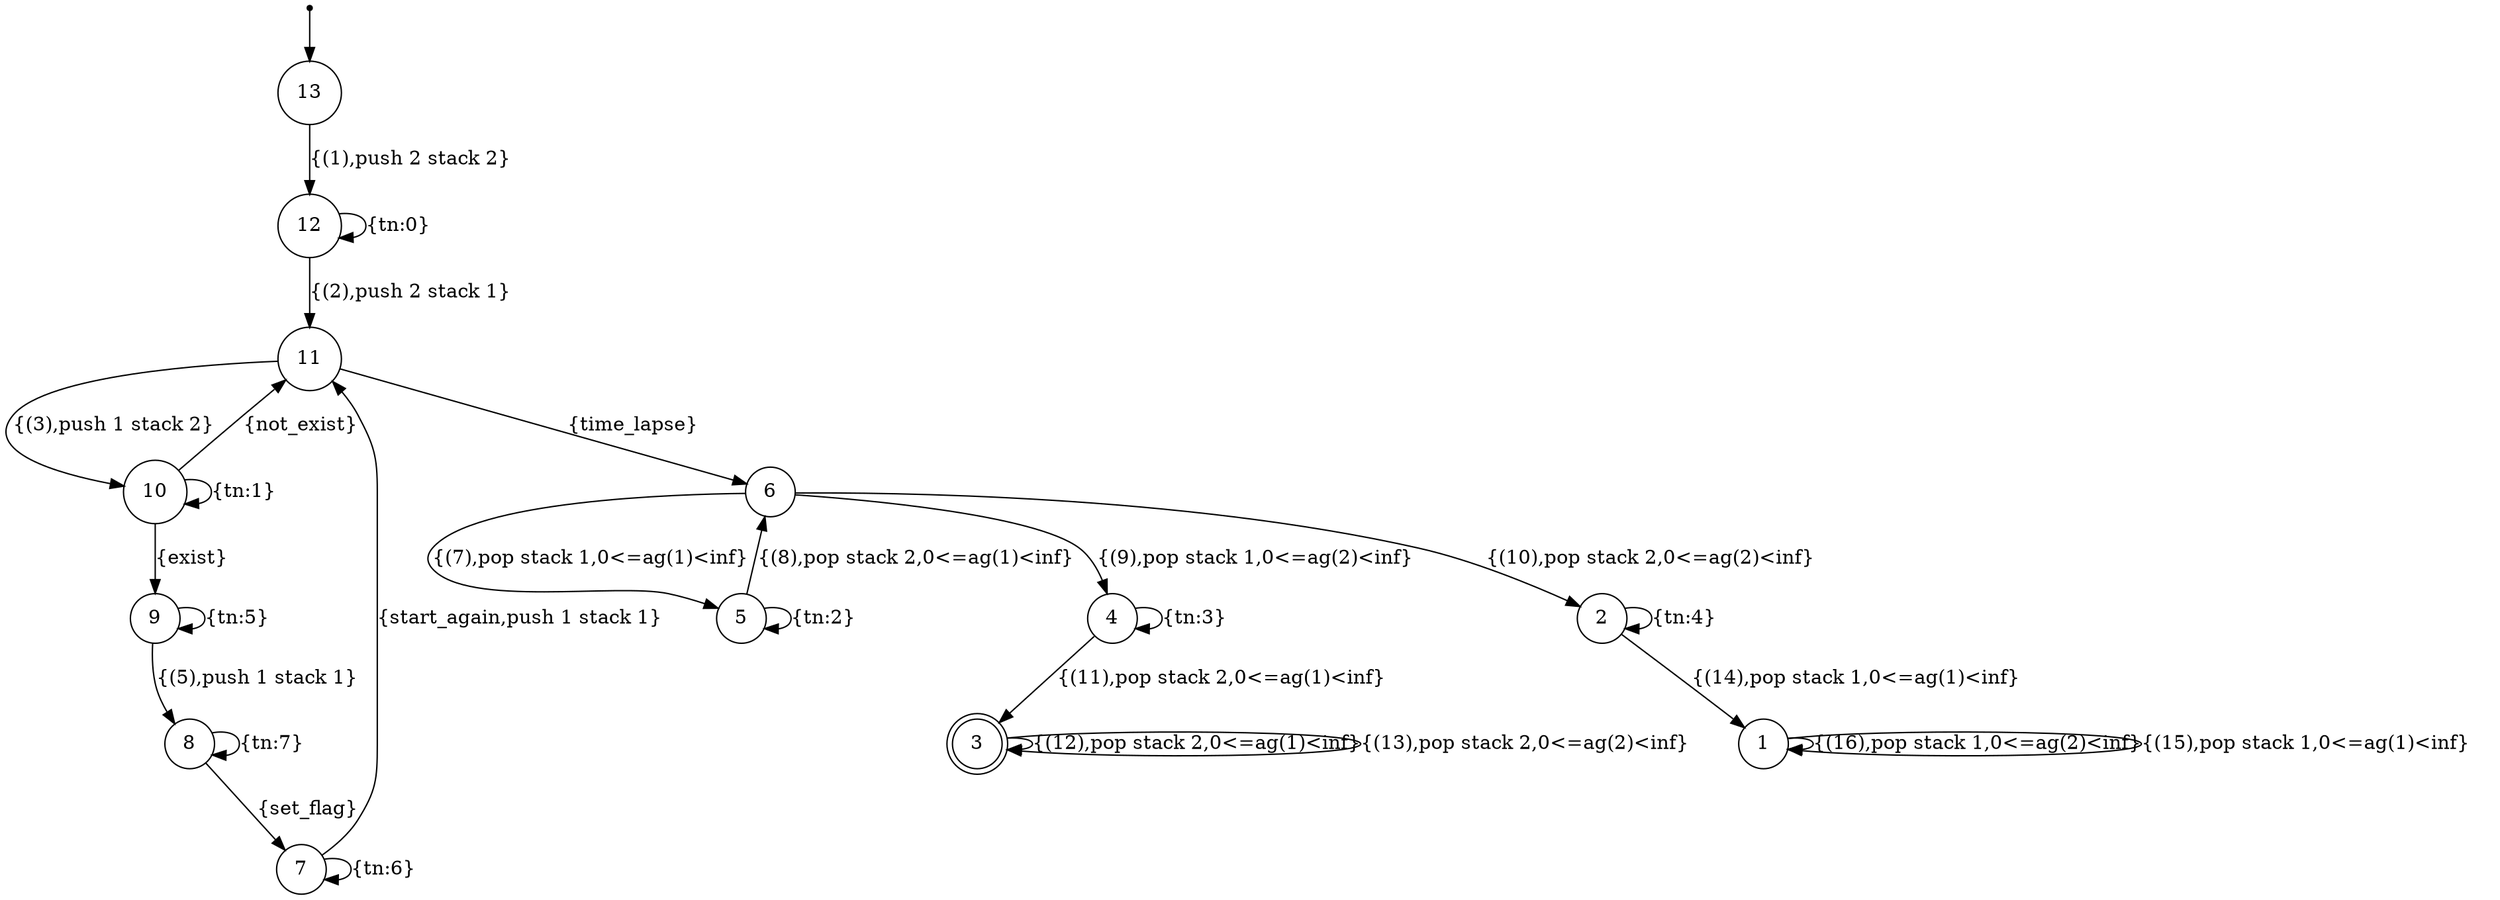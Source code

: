 digraph finite_state_machine {
	node [shape = point ]; qi0;
	node [shape = doublecircle];3;
	node [shape=circle];
	qi0 -> 13;
	12 -> 12 [ label = "{tn:0}" ];
	10 -> 10 [ label = "{tn:1}" ];
	5 -> 5 [ label = "{tn:2}" ];
	4 -> 4 [ label = "{tn:3}" ];
	2 -> 2 [ label = "{tn:4}" ];
	9 -> 9 [ label = "{tn:5}" ];
	7 -> 7 [ label = "{tn:6}" ];
	8 -> 8 [ label = "{tn:7}" ];
	7 -> 11 [ label = "{start_again,push 1 stack 1}" ];
	11 -> 6 [ label = "{time_lapse}" ];
	6 -> 2 [ label = "{(10),pop stack 2,0<=ag(2)<inf}" ];
	5 -> 6 [ label = "{(8),pop stack 2,0<=ag(1)<inf}" ];
	10 -> 11 [ label = "{not_exist}" ];
	3 -> 3 [ label = "{(12),pop stack 2,0<=ag(1)<inf}" ];
	3 -> 3 [ label = "{(13),pop stack 2,0<=ag(2)<inf}" ];
	1 -> 1 [ label = "{(16),pop stack 1,0<=ag(2)<inf}" ];
	1 -> 1 [ label = "{(15),pop stack 1,0<=ag(1)<inf}" ];
	6 -> 5 [ label = "{(7),pop stack 1,0<=ag(1)<inf}" ];
	2 -> 1 [ label = "{(14),pop stack 1,0<=ag(1)<inf}" ];
	4 -> 3 [ label = "{(11),pop stack 2,0<=ag(1)<inf}" ];
	6 -> 4 [ label = "{(9),pop stack 1,0<=ag(2)<inf}" ];
	8 -> 7 [ label = "{set_flag}" ];
	9 -> 8 [ label = "{(5),push 1 stack 1}" ];
	10 -> 9 [ label = "{exist}" ];
	11 -> 10 [ label = "{(3),push 1 stack 2}" ];
	12 -> 11 [ label = "{(2),push 2 stack 1}" ];
	13 -> 12 [ label = "{(1),push 2 stack 2}" ];
}